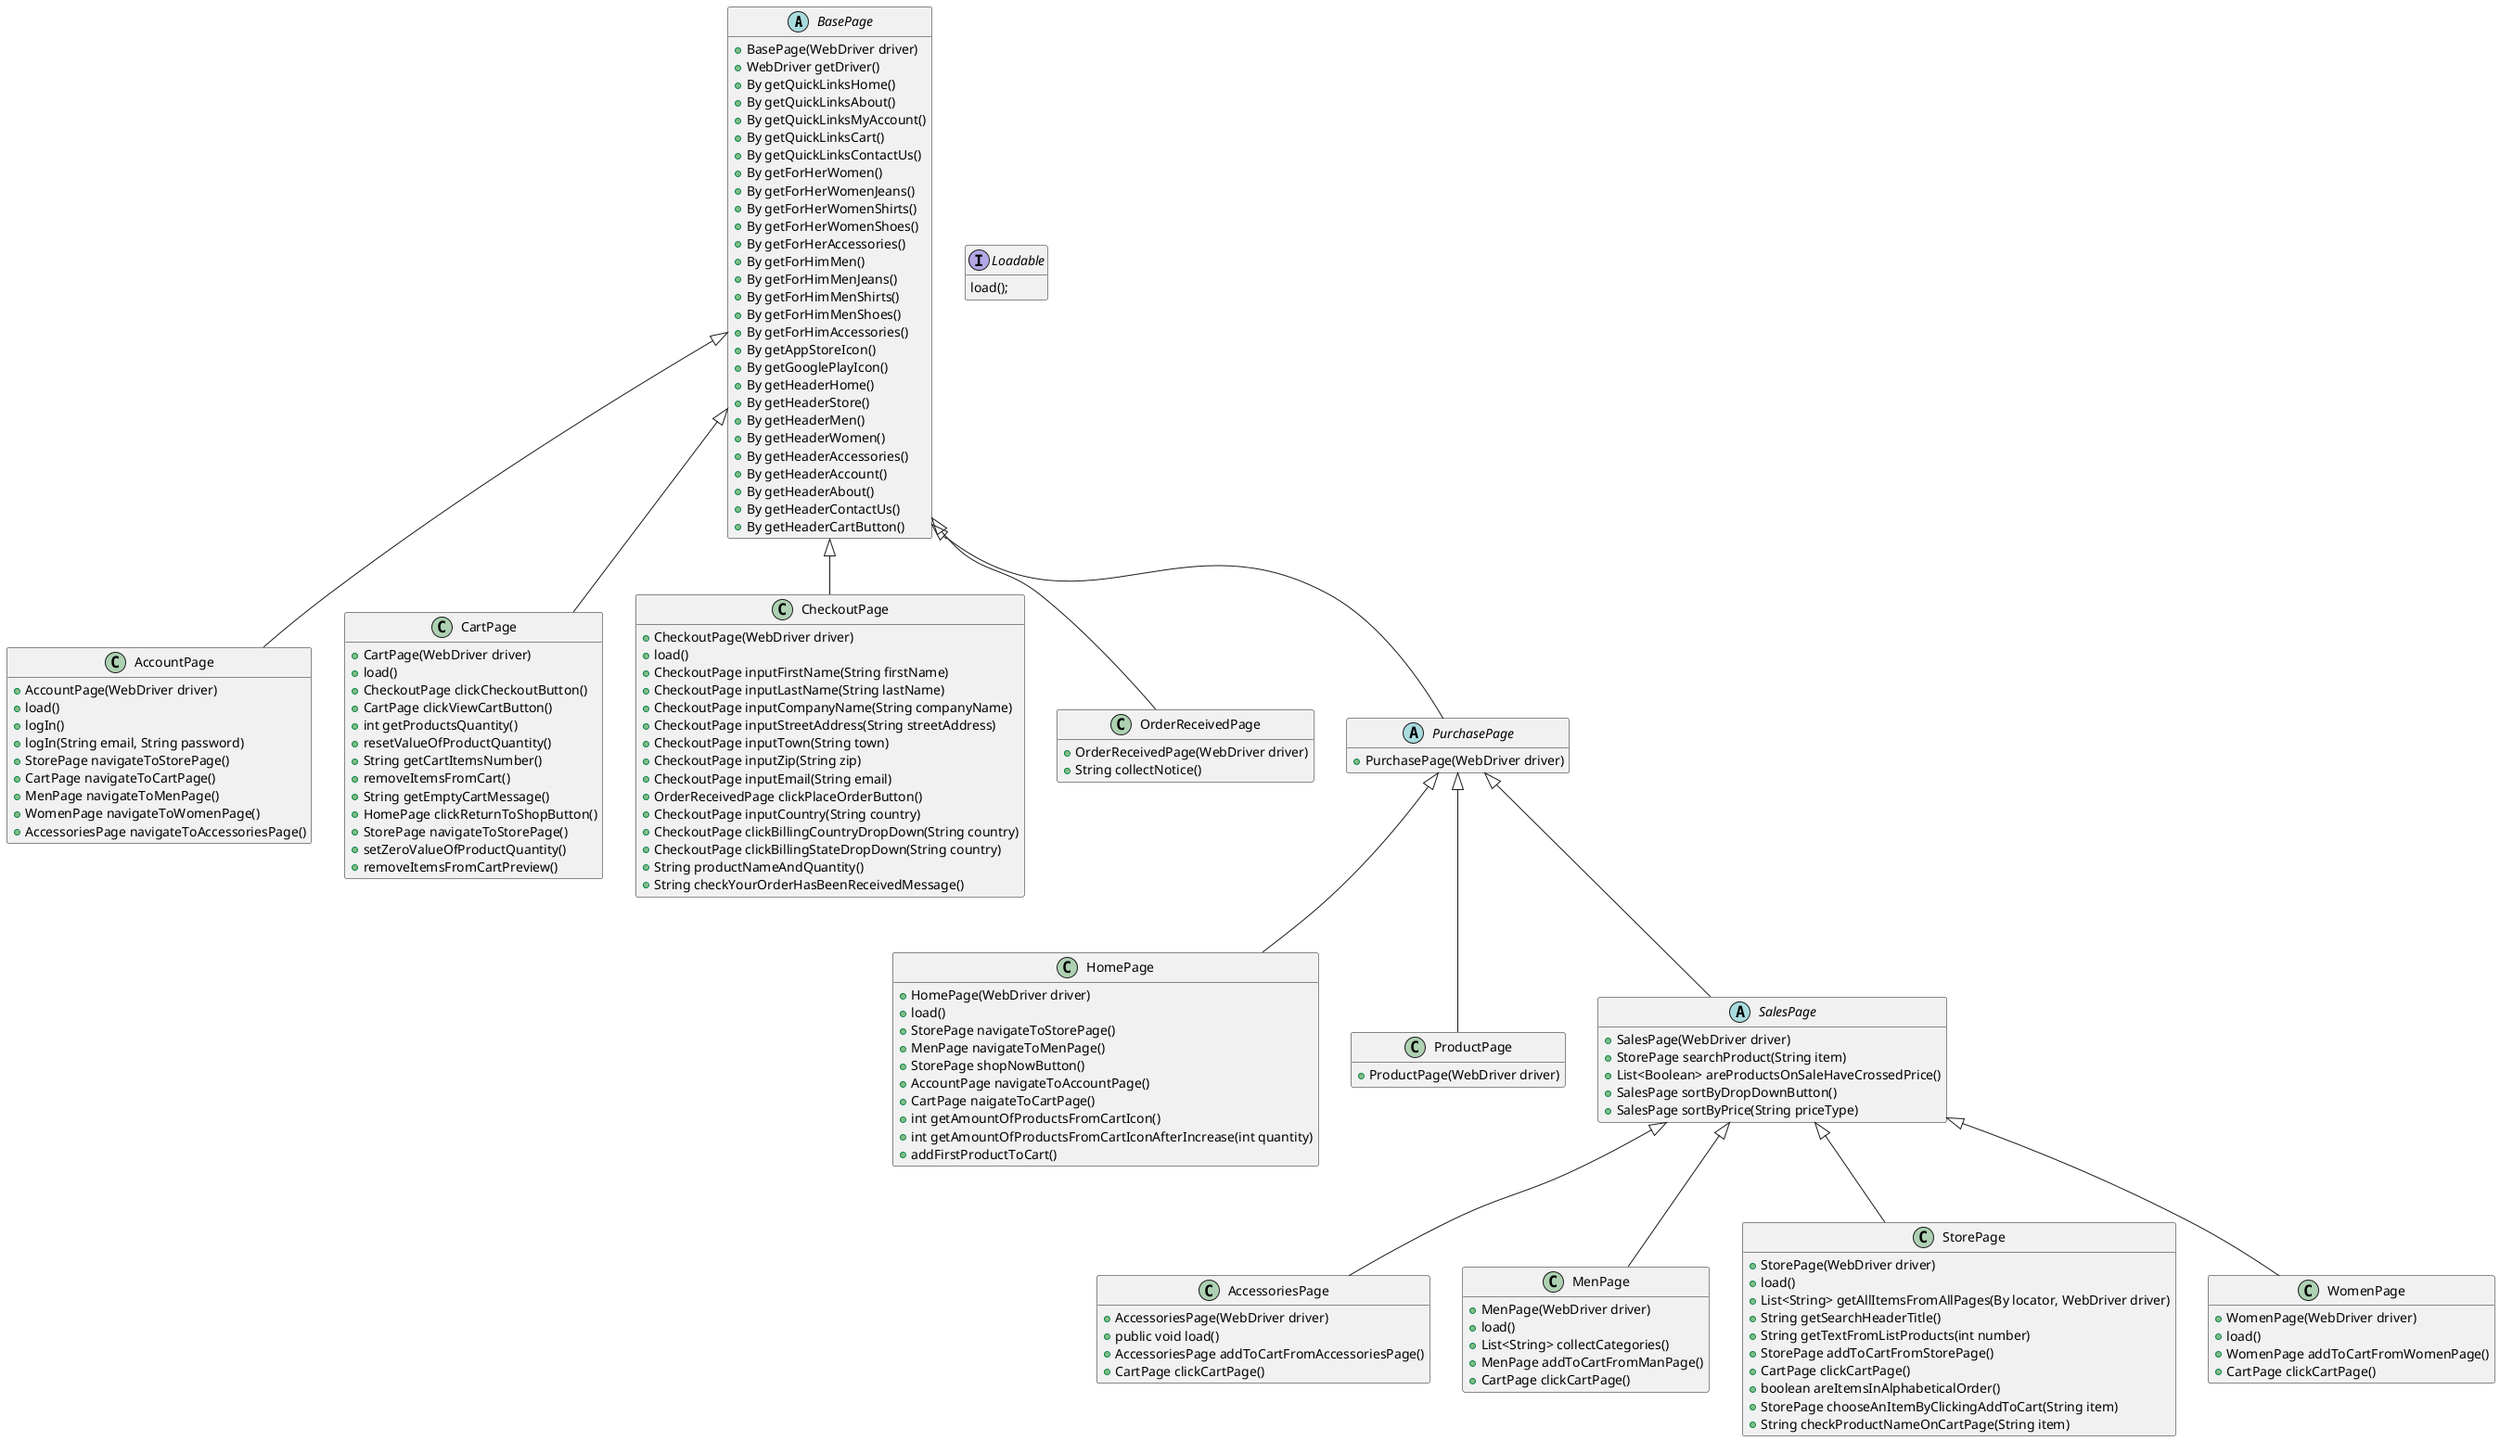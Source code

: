 @startuml
'https://plantuml.com/class-diagram

 hide fields

abstract class BasePage {
- WebDriver driver
# quickLinksHome: By
# quickLinksAbout: By
# quickLinksMyAccount: By
# quickLinksCart: By
# quickLinksContactUs: By

# forHerWomen: By
# forHerWomenJeans: By
# forHerWomenShirts: By
# forHerWomenShoes: By
# forHerAccessories: By

# forHimMen: By
# forHimMenJeans: By
# forHimMenShirts: By
# forHimMenShoes: By
# forHimAccessories: By

# appStoreIcon: By
# googlePlayIcon: By

# headerHome: By
# headerStore: By
# headerMen: By
# headerWomen: By
# headerAccessories: By
# headerAccount: By
# headerAbout: By
# headerContactUs: By
# headerCartButton: By

+ BasePage(WebDriver driver)
+ WebDriver getDriver()
+ By getQuickLinksHome()
+ By getQuickLinksAbout()
+ By getQuickLinksMyAccount()
+ By getQuickLinksCart()
+ By getQuickLinksContactUs()
+ By getForHerWomen()
+ By getForHerWomenJeans()
+ By getForHerWomenShirts()
+ By getForHerWomenShoes()
+ By getForHerAccessories()
+ By getForHimMen()
+ By getForHimMenJeans()
+ By getForHimMenShirts()
+ By getForHimMenShoes()
+ By getForHimAccessories()
+ By getAppStoreIcon()
+ By getGooglePlayIcon()
+ By getHeaderHome()
+ By getHeaderStore()
+ By getHeaderMen()
+ By getHeaderWomen()
+ By getHeaderAccessories()
+ By getHeaderAccount()
+ By getHeaderAbout()
+ By getHeaderContactUs()
+ By getHeaderCartButton()

}


class AccessoriesPage{
# addToCartButton: By
+ AccessoriesPage(WebDriver driver)
+ public void load()
+ AccessoriesPage addToCartFromAccessoriesPage()
+ CartPage clickCartPage()
}

class AccountPage {
# emailField: By
# passwordField: By
# loginButton: By
# storePageLink: By
# cartIcon: By
+ AccountPage(WebDriver driver)
+ load()
+ logIn()
+ logIn(String email, String password)
+ StorePage navigateToStorePage()
+ CartPage navigateToCartPage()
+ MenPage navigateToMenPage()
+ WomenPage navigateToWomenPage()
+ AccessoriesPage navigateToAccessoriesPage()
}

class CartPage {
# checkoutButton: By
# cartIcon: By
# removeButton: By
+ CartPage(WebDriver driver)
+ load()
+ CheckoutPage clickCheckoutButton()
+ CartPage clickViewCartButton()
+ int getProductsQuantity()
+ resetValueOfProductQuantity()
+ String getCartItemsNumber()
+ removeItemsFromCart()
+ String getEmptyCartMessage()
+ HomePage clickReturnToShopButton()
+ StorePage navigateToStorePage()
+ setZeroValueOfProductQuantity()
+ removeItemsFromCartPreview()
}

class CheckoutPage{
# firstNameField: By
# lastNameField: By
# companyNameField: By
# streetAddressField: By
# townField: By
# zipField: By
# emailField: By
# placeOrderButton: By
+ CheckoutPage(WebDriver driver)
+ load()
+ CheckoutPage inputFirstName(String firstName)
+ CheckoutPage inputLastName(String lastName)
+ CheckoutPage inputCompanyName(String companyName)
+ CheckoutPage inputStreetAddress(String streetAddress)
+ CheckoutPage inputTown(String town)
+ CheckoutPage inputZip(String zip)
+ CheckoutPage inputEmail(String email)
+ OrderReceivedPage clickPlaceOrderButton()
+ CheckoutPage inputCountry(String country)
+ CheckoutPage clickBillingCountryDropDown(String country)
+ CheckoutPage clickBillingStateDropDown(String country)
+ String productNameAndQuantity()
+ String checkYourOrderHasBeenReceivedMessage()
}

class HomePage{
# shopButton: By
# manCategory: By
# accountHeaderLink: By

+ HomePage(WebDriver driver)
+ load()
+ StorePage navigateToStorePage()
+ MenPage navigateToMenPage()
+ StorePage shopNowButton()
+ AccountPage navigateToAccountPage()
+ CartPage naigateToCartPage()
+ int getAmountOfProductsFromCartIcon()
+ int getAmountOfProductsFromCartIconAfterIncrease(int quantity)
+ addFirstProductToCart()
}

class MenPage{
# singleItemContainer: By
# saleTag: By
# crossedOutPrice: By

+ MenPage(WebDriver driver)
+ load()
'+ List<Boolean> areProductsOnSaleHaveCrossedPrice()
+ List<String> collectCategories()
+ MenPage addToCartFromManPage()
+ CartPage clickCartPage()

}

class OrderReceivedPage {
# notice: By

+ OrderReceivedPage(WebDriver driver)
+ String collectNotice()

}

class ProductPage{
+ ProductPage(WebDriver driver)
}

abstract class PurchasePage{
+ PurchasePage(WebDriver driver)
}

abstract class SalesPage{
# searchField: By
# searchButton: By

+ SalesPage(WebDriver driver)
+ StorePage searchProduct(String item)
+ List<Boolean> areProductsOnSaleHaveCrossedPrice()
+ SalesPage sortByDropDownButton()
+ SalesPage sortByPrice(String priceType)
}

class StorePage{
# headerTitle: By
# loopProducts: By
# addToCartButton: By
# cartButton" By

+ StorePage(WebDriver driver)
+ load()
+ List<String> getAllItemsFromAllPages(By locator, WebDriver driver)
+ String getSearchHeaderTitle()
+ String getTextFromListProducts(int number)
+ StorePage addToCartFromStorePage()
+ CartPage clickCartPage()
+ boolean areItemsInAlphabeticalOrder()
+ StorePage chooseAnItemByClickingAddToCart(String item)
+ String checkProductNameOnCartPage(String item)
}

class WomenPage{
# addToCartButton: By
# cartButton: By

+ WomenPage(WebDriver driver)
+ load()
+ WomenPage addToCartFromWomenPage()
+ CartPage clickCartPage()

}

interface Loadable {
 load();
}

BasePage <|-- AccountPage
BasePage <|-- CartPage
BasePage <|-- CheckoutPage
BasePage <|-- OrderReceivedPage
BasePage <|-- PurchasePage

PurchasePage <|-- HomePage
PurchasePage <|-- ProductPage
PurchasePage <|-- SalesPage

SalesPage <|-- MenPage
SalesPage <|-- WomenPage
SalesPage <|-- StorePage
SalesPage <|-- AccessoriesPage

@enduml